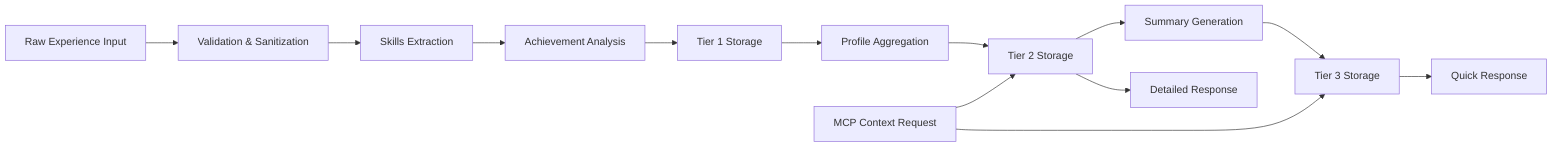 graph LR
    A[Raw Experience Input] --> B[Validation & Sanitization]
    B --> C[Skills Extraction]
    C --> D[Achievement Analysis]
    D --> E[Tier 1 Storage]
    E --> F[Profile Aggregation]
    F --> G[Tier 2 Storage]
    G --> H[Summary Generation]
    H --> I[Tier 3 Storage]
    
    J[MCP Context Request] --> I
    I --> K[Quick Response]
    J --> G
    G --> L[Detailed Response]